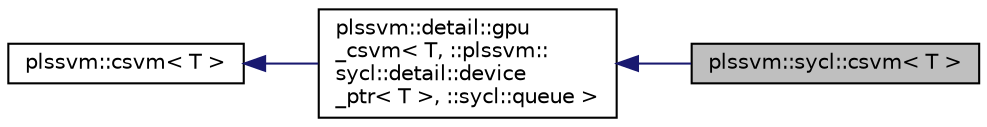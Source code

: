 digraph "plssvm::sycl::csvm&lt; T &gt;"
{
 // LATEX_PDF_SIZE
  edge [fontname="Helvetica",fontsize="10",labelfontname="Helvetica",labelfontsize="10"];
  node [fontname="Helvetica",fontsize="10",shape=record];
  rankdir="LR";
  Node1 [label="plssvm::sycl::csvm\< T \>",height=0.2,width=0.4,color="black", fillcolor="grey75", style="filled", fontcolor="black",tooltip="A C-SVM implementation using SYCL as backend."];
  Node2 -> Node1 [dir="back",color="midnightblue",fontsize="10",style="solid",fontname="Helvetica"];
  Node2 [label="plssvm::detail::gpu\l_csvm\< T, ::plssvm::\lsycl::detail::device\l_ptr\< T \>, ::sycl::queue \>",height=0.2,width=0.4,color="black", fillcolor="white", style="filled",URL="$classplssvm_1_1detail_1_1gpu__csvm.html",tooltip=" "];
  Node3 -> Node2 [dir="back",color="midnightblue",fontsize="10",style="solid",fontname="Helvetica"];
  Node3 [label="plssvm::csvm\< T \>",height=0.2,width=0.4,color="black", fillcolor="white", style="filled",URL="$classplssvm_1_1csvm.html",tooltip="Base class for all C-SVM backends."];
}
